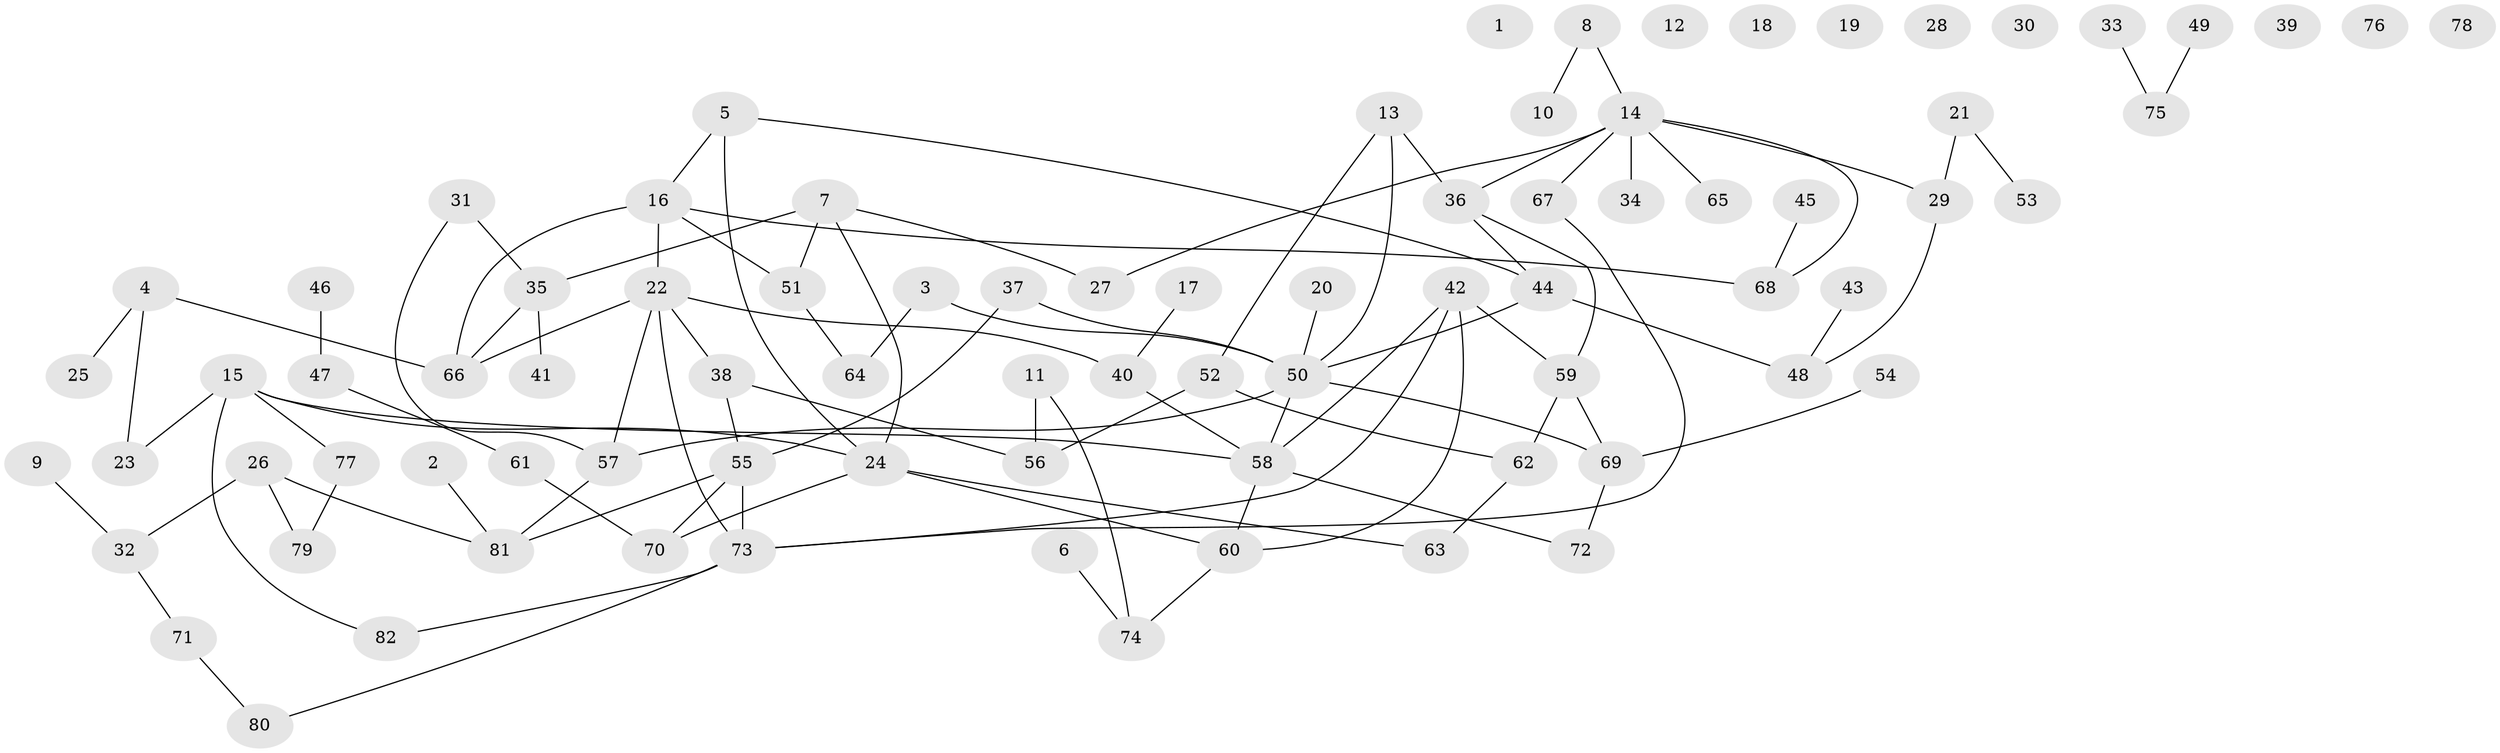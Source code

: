 // coarse degree distribution, {0: 0.16666666666666666, 3: 0.18518518518518517, 2: 0.14814814814814814, 1: 0.2222222222222222, 4: 0.07407407407407407, 8: 0.018518518518518517, 5: 0.07407407407407407, 6: 0.07407407407407407, 7: 0.018518518518518517, 9: 0.018518518518518517}
// Generated by graph-tools (version 1.1) at 2025/23/03/03/25 07:23:29]
// undirected, 82 vertices, 102 edges
graph export_dot {
graph [start="1"]
  node [color=gray90,style=filled];
  1;
  2;
  3;
  4;
  5;
  6;
  7;
  8;
  9;
  10;
  11;
  12;
  13;
  14;
  15;
  16;
  17;
  18;
  19;
  20;
  21;
  22;
  23;
  24;
  25;
  26;
  27;
  28;
  29;
  30;
  31;
  32;
  33;
  34;
  35;
  36;
  37;
  38;
  39;
  40;
  41;
  42;
  43;
  44;
  45;
  46;
  47;
  48;
  49;
  50;
  51;
  52;
  53;
  54;
  55;
  56;
  57;
  58;
  59;
  60;
  61;
  62;
  63;
  64;
  65;
  66;
  67;
  68;
  69;
  70;
  71;
  72;
  73;
  74;
  75;
  76;
  77;
  78;
  79;
  80;
  81;
  82;
  2 -- 81;
  3 -- 50;
  3 -- 64;
  4 -- 23;
  4 -- 25;
  4 -- 66;
  5 -- 16;
  5 -- 24;
  5 -- 44;
  6 -- 74;
  7 -- 24;
  7 -- 27;
  7 -- 35;
  7 -- 51;
  8 -- 10;
  8 -- 14;
  9 -- 32;
  11 -- 56;
  11 -- 74;
  13 -- 36;
  13 -- 50;
  13 -- 52;
  14 -- 27;
  14 -- 29;
  14 -- 34;
  14 -- 36;
  14 -- 65;
  14 -- 67;
  14 -- 68;
  15 -- 23;
  15 -- 24;
  15 -- 58;
  15 -- 77;
  15 -- 82;
  16 -- 22;
  16 -- 51;
  16 -- 66;
  16 -- 68;
  17 -- 40;
  20 -- 50;
  21 -- 29;
  21 -- 53;
  22 -- 38;
  22 -- 40;
  22 -- 57;
  22 -- 66;
  22 -- 73;
  24 -- 60;
  24 -- 63;
  24 -- 70;
  26 -- 32;
  26 -- 79;
  26 -- 81;
  29 -- 48;
  31 -- 35;
  31 -- 57;
  32 -- 71;
  33 -- 75;
  35 -- 41;
  35 -- 66;
  36 -- 44;
  36 -- 59;
  37 -- 50;
  37 -- 55;
  38 -- 55;
  38 -- 56;
  40 -- 58;
  42 -- 58;
  42 -- 59;
  42 -- 60;
  42 -- 73;
  43 -- 48;
  44 -- 48;
  44 -- 50;
  45 -- 68;
  46 -- 47;
  47 -- 61;
  49 -- 75;
  50 -- 57;
  50 -- 58;
  50 -- 69;
  51 -- 64;
  52 -- 56;
  52 -- 62;
  54 -- 69;
  55 -- 70;
  55 -- 73;
  55 -- 81;
  57 -- 81;
  58 -- 60;
  58 -- 72;
  59 -- 62;
  59 -- 69;
  60 -- 74;
  61 -- 70;
  62 -- 63;
  67 -- 73;
  69 -- 72;
  71 -- 80;
  73 -- 80;
  73 -- 82;
  77 -- 79;
}
